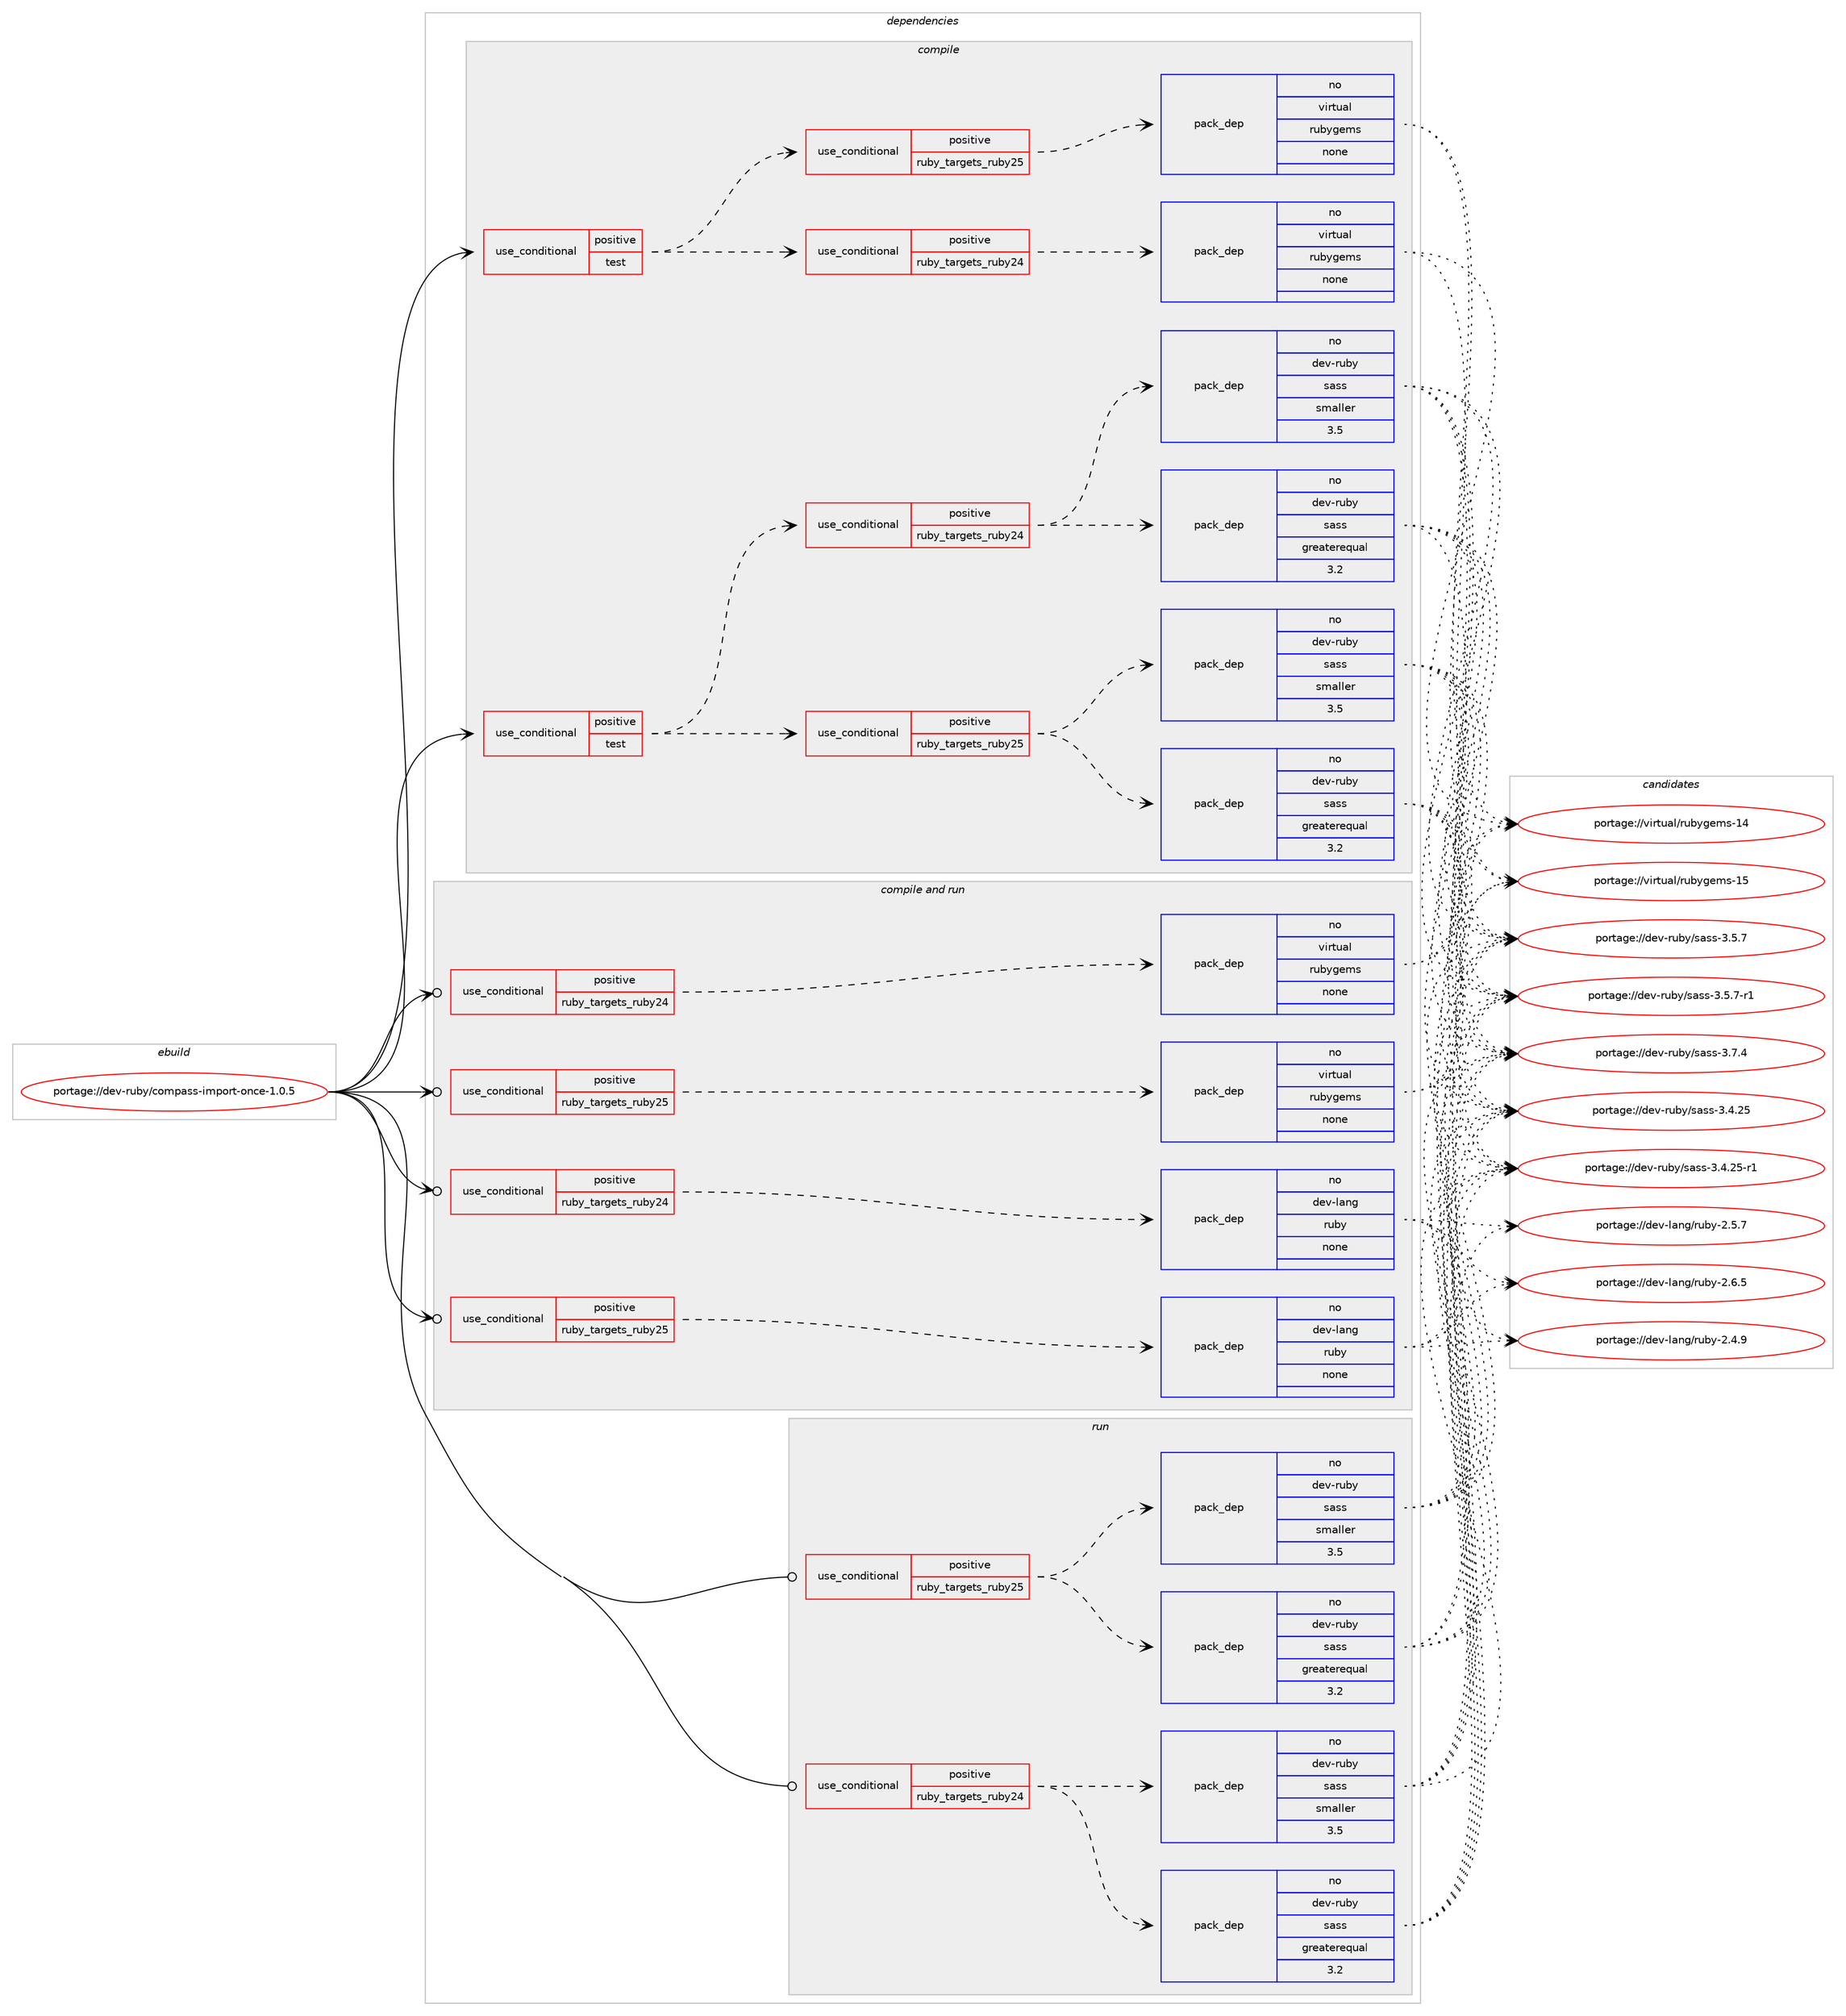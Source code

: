 digraph prolog {

# *************
# Graph options
# *************

newrank=true;
concentrate=true;
compound=true;
graph [rankdir=LR,fontname=Helvetica,fontsize=10,ranksep=1.5];#, ranksep=2.5, nodesep=0.2];
edge  [arrowhead=vee];
node  [fontname=Helvetica,fontsize=10];

# **********
# The ebuild
# **********

subgraph cluster_leftcol {
color=gray;
rank=same;
label=<<i>ebuild</i>>;
id [label="portage://dev-ruby/compass-import-once-1.0.5", color=red, width=4, href="../dev-ruby/compass-import-once-1.0.5.svg"];
}

# ****************
# The dependencies
# ****************

subgraph cluster_midcol {
color=gray;
label=<<i>dependencies</i>>;
subgraph cluster_compile {
fillcolor="#eeeeee";
style=filled;
label=<<i>compile</i>>;
subgraph cond49715 {
dependency216484 [label=<<TABLE BORDER="0" CELLBORDER="1" CELLSPACING="0" CELLPADDING="4"><TR><TD ROWSPAN="3" CELLPADDING="10">use_conditional</TD></TR><TR><TD>positive</TD></TR><TR><TD>test</TD></TR></TABLE>>, shape=none, color=red];
subgraph cond49716 {
dependency216485 [label=<<TABLE BORDER="0" CELLBORDER="1" CELLSPACING="0" CELLPADDING="4"><TR><TD ROWSPAN="3" CELLPADDING="10">use_conditional</TD></TR><TR><TD>positive</TD></TR><TR><TD>ruby_targets_ruby24</TD></TR></TABLE>>, shape=none, color=red];
subgraph pack163286 {
dependency216486 [label=<<TABLE BORDER="0" CELLBORDER="1" CELLSPACING="0" CELLPADDING="4" WIDTH="220"><TR><TD ROWSPAN="6" CELLPADDING="30">pack_dep</TD></TR><TR><TD WIDTH="110">no</TD></TR><TR><TD>dev-ruby</TD></TR><TR><TD>sass</TD></TR><TR><TD>greaterequal</TD></TR><TR><TD>3.2</TD></TR></TABLE>>, shape=none, color=blue];
}
dependency216485:e -> dependency216486:w [weight=20,style="dashed",arrowhead="vee"];
subgraph pack163287 {
dependency216487 [label=<<TABLE BORDER="0" CELLBORDER="1" CELLSPACING="0" CELLPADDING="4" WIDTH="220"><TR><TD ROWSPAN="6" CELLPADDING="30">pack_dep</TD></TR><TR><TD WIDTH="110">no</TD></TR><TR><TD>dev-ruby</TD></TR><TR><TD>sass</TD></TR><TR><TD>smaller</TD></TR><TR><TD>3.5</TD></TR></TABLE>>, shape=none, color=blue];
}
dependency216485:e -> dependency216487:w [weight=20,style="dashed",arrowhead="vee"];
}
dependency216484:e -> dependency216485:w [weight=20,style="dashed",arrowhead="vee"];
subgraph cond49717 {
dependency216488 [label=<<TABLE BORDER="0" CELLBORDER="1" CELLSPACING="0" CELLPADDING="4"><TR><TD ROWSPAN="3" CELLPADDING="10">use_conditional</TD></TR><TR><TD>positive</TD></TR><TR><TD>ruby_targets_ruby25</TD></TR></TABLE>>, shape=none, color=red];
subgraph pack163288 {
dependency216489 [label=<<TABLE BORDER="0" CELLBORDER="1" CELLSPACING="0" CELLPADDING="4" WIDTH="220"><TR><TD ROWSPAN="6" CELLPADDING="30">pack_dep</TD></TR><TR><TD WIDTH="110">no</TD></TR><TR><TD>dev-ruby</TD></TR><TR><TD>sass</TD></TR><TR><TD>greaterequal</TD></TR><TR><TD>3.2</TD></TR></TABLE>>, shape=none, color=blue];
}
dependency216488:e -> dependency216489:w [weight=20,style="dashed",arrowhead="vee"];
subgraph pack163289 {
dependency216490 [label=<<TABLE BORDER="0" CELLBORDER="1" CELLSPACING="0" CELLPADDING="4" WIDTH="220"><TR><TD ROWSPAN="6" CELLPADDING="30">pack_dep</TD></TR><TR><TD WIDTH="110">no</TD></TR><TR><TD>dev-ruby</TD></TR><TR><TD>sass</TD></TR><TR><TD>smaller</TD></TR><TR><TD>3.5</TD></TR></TABLE>>, shape=none, color=blue];
}
dependency216488:e -> dependency216490:w [weight=20,style="dashed",arrowhead="vee"];
}
dependency216484:e -> dependency216488:w [weight=20,style="dashed",arrowhead="vee"];
}
id:e -> dependency216484:w [weight=20,style="solid",arrowhead="vee"];
subgraph cond49718 {
dependency216491 [label=<<TABLE BORDER="0" CELLBORDER="1" CELLSPACING="0" CELLPADDING="4"><TR><TD ROWSPAN="3" CELLPADDING="10">use_conditional</TD></TR><TR><TD>positive</TD></TR><TR><TD>test</TD></TR></TABLE>>, shape=none, color=red];
subgraph cond49719 {
dependency216492 [label=<<TABLE BORDER="0" CELLBORDER="1" CELLSPACING="0" CELLPADDING="4"><TR><TD ROWSPAN="3" CELLPADDING="10">use_conditional</TD></TR><TR><TD>positive</TD></TR><TR><TD>ruby_targets_ruby24</TD></TR></TABLE>>, shape=none, color=red];
subgraph pack163290 {
dependency216493 [label=<<TABLE BORDER="0" CELLBORDER="1" CELLSPACING="0" CELLPADDING="4" WIDTH="220"><TR><TD ROWSPAN="6" CELLPADDING="30">pack_dep</TD></TR><TR><TD WIDTH="110">no</TD></TR><TR><TD>virtual</TD></TR><TR><TD>rubygems</TD></TR><TR><TD>none</TD></TR><TR><TD></TD></TR></TABLE>>, shape=none, color=blue];
}
dependency216492:e -> dependency216493:w [weight=20,style="dashed",arrowhead="vee"];
}
dependency216491:e -> dependency216492:w [weight=20,style="dashed",arrowhead="vee"];
subgraph cond49720 {
dependency216494 [label=<<TABLE BORDER="0" CELLBORDER="1" CELLSPACING="0" CELLPADDING="4"><TR><TD ROWSPAN="3" CELLPADDING="10">use_conditional</TD></TR><TR><TD>positive</TD></TR><TR><TD>ruby_targets_ruby25</TD></TR></TABLE>>, shape=none, color=red];
subgraph pack163291 {
dependency216495 [label=<<TABLE BORDER="0" CELLBORDER="1" CELLSPACING="0" CELLPADDING="4" WIDTH="220"><TR><TD ROWSPAN="6" CELLPADDING="30">pack_dep</TD></TR><TR><TD WIDTH="110">no</TD></TR><TR><TD>virtual</TD></TR><TR><TD>rubygems</TD></TR><TR><TD>none</TD></TR><TR><TD></TD></TR></TABLE>>, shape=none, color=blue];
}
dependency216494:e -> dependency216495:w [weight=20,style="dashed",arrowhead="vee"];
}
dependency216491:e -> dependency216494:w [weight=20,style="dashed",arrowhead="vee"];
}
id:e -> dependency216491:w [weight=20,style="solid",arrowhead="vee"];
}
subgraph cluster_compileandrun {
fillcolor="#eeeeee";
style=filled;
label=<<i>compile and run</i>>;
subgraph cond49721 {
dependency216496 [label=<<TABLE BORDER="0" CELLBORDER="1" CELLSPACING="0" CELLPADDING="4"><TR><TD ROWSPAN="3" CELLPADDING="10">use_conditional</TD></TR><TR><TD>positive</TD></TR><TR><TD>ruby_targets_ruby24</TD></TR></TABLE>>, shape=none, color=red];
subgraph pack163292 {
dependency216497 [label=<<TABLE BORDER="0" CELLBORDER="1" CELLSPACING="0" CELLPADDING="4" WIDTH="220"><TR><TD ROWSPAN="6" CELLPADDING="30">pack_dep</TD></TR><TR><TD WIDTH="110">no</TD></TR><TR><TD>dev-lang</TD></TR><TR><TD>ruby</TD></TR><TR><TD>none</TD></TR><TR><TD></TD></TR></TABLE>>, shape=none, color=blue];
}
dependency216496:e -> dependency216497:w [weight=20,style="dashed",arrowhead="vee"];
}
id:e -> dependency216496:w [weight=20,style="solid",arrowhead="odotvee"];
subgraph cond49722 {
dependency216498 [label=<<TABLE BORDER="0" CELLBORDER="1" CELLSPACING="0" CELLPADDING="4"><TR><TD ROWSPAN="3" CELLPADDING="10">use_conditional</TD></TR><TR><TD>positive</TD></TR><TR><TD>ruby_targets_ruby24</TD></TR></TABLE>>, shape=none, color=red];
subgraph pack163293 {
dependency216499 [label=<<TABLE BORDER="0" CELLBORDER="1" CELLSPACING="0" CELLPADDING="4" WIDTH="220"><TR><TD ROWSPAN="6" CELLPADDING="30">pack_dep</TD></TR><TR><TD WIDTH="110">no</TD></TR><TR><TD>virtual</TD></TR><TR><TD>rubygems</TD></TR><TR><TD>none</TD></TR><TR><TD></TD></TR></TABLE>>, shape=none, color=blue];
}
dependency216498:e -> dependency216499:w [weight=20,style="dashed",arrowhead="vee"];
}
id:e -> dependency216498:w [weight=20,style="solid",arrowhead="odotvee"];
subgraph cond49723 {
dependency216500 [label=<<TABLE BORDER="0" CELLBORDER="1" CELLSPACING="0" CELLPADDING="4"><TR><TD ROWSPAN="3" CELLPADDING="10">use_conditional</TD></TR><TR><TD>positive</TD></TR><TR><TD>ruby_targets_ruby25</TD></TR></TABLE>>, shape=none, color=red];
subgraph pack163294 {
dependency216501 [label=<<TABLE BORDER="0" CELLBORDER="1" CELLSPACING="0" CELLPADDING="4" WIDTH="220"><TR><TD ROWSPAN="6" CELLPADDING="30">pack_dep</TD></TR><TR><TD WIDTH="110">no</TD></TR><TR><TD>dev-lang</TD></TR><TR><TD>ruby</TD></TR><TR><TD>none</TD></TR><TR><TD></TD></TR></TABLE>>, shape=none, color=blue];
}
dependency216500:e -> dependency216501:w [weight=20,style="dashed",arrowhead="vee"];
}
id:e -> dependency216500:w [weight=20,style="solid",arrowhead="odotvee"];
subgraph cond49724 {
dependency216502 [label=<<TABLE BORDER="0" CELLBORDER="1" CELLSPACING="0" CELLPADDING="4"><TR><TD ROWSPAN="3" CELLPADDING="10">use_conditional</TD></TR><TR><TD>positive</TD></TR><TR><TD>ruby_targets_ruby25</TD></TR></TABLE>>, shape=none, color=red];
subgraph pack163295 {
dependency216503 [label=<<TABLE BORDER="0" CELLBORDER="1" CELLSPACING="0" CELLPADDING="4" WIDTH="220"><TR><TD ROWSPAN="6" CELLPADDING="30">pack_dep</TD></TR><TR><TD WIDTH="110">no</TD></TR><TR><TD>virtual</TD></TR><TR><TD>rubygems</TD></TR><TR><TD>none</TD></TR><TR><TD></TD></TR></TABLE>>, shape=none, color=blue];
}
dependency216502:e -> dependency216503:w [weight=20,style="dashed",arrowhead="vee"];
}
id:e -> dependency216502:w [weight=20,style="solid",arrowhead="odotvee"];
}
subgraph cluster_run {
fillcolor="#eeeeee";
style=filled;
label=<<i>run</i>>;
subgraph cond49725 {
dependency216504 [label=<<TABLE BORDER="0" CELLBORDER="1" CELLSPACING="0" CELLPADDING="4"><TR><TD ROWSPAN="3" CELLPADDING="10">use_conditional</TD></TR><TR><TD>positive</TD></TR><TR><TD>ruby_targets_ruby24</TD></TR></TABLE>>, shape=none, color=red];
subgraph pack163296 {
dependency216505 [label=<<TABLE BORDER="0" CELLBORDER="1" CELLSPACING="0" CELLPADDING="4" WIDTH="220"><TR><TD ROWSPAN="6" CELLPADDING="30">pack_dep</TD></TR><TR><TD WIDTH="110">no</TD></TR><TR><TD>dev-ruby</TD></TR><TR><TD>sass</TD></TR><TR><TD>greaterequal</TD></TR><TR><TD>3.2</TD></TR></TABLE>>, shape=none, color=blue];
}
dependency216504:e -> dependency216505:w [weight=20,style="dashed",arrowhead="vee"];
subgraph pack163297 {
dependency216506 [label=<<TABLE BORDER="0" CELLBORDER="1" CELLSPACING="0" CELLPADDING="4" WIDTH="220"><TR><TD ROWSPAN="6" CELLPADDING="30">pack_dep</TD></TR><TR><TD WIDTH="110">no</TD></TR><TR><TD>dev-ruby</TD></TR><TR><TD>sass</TD></TR><TR><TD>smaller</TD></TR><TR><TD>3.5</TD></TR></TABLE>>, shape=none, color=blue];
}
dependency216504:e -> dependency216506:w [weight=20,style="dashed",arrowhead="vee"];
}
id:e -> dependency216504:w [weight=20,style="solid",arrowhead="odot"];
subgraph cond49726 {
dependency216507 [label=<<TABLE BORDER="0" CELLBORDER="1" CELLSPACING="0" CELLPADDING="4"><TR><TD ROWSPAN="3" CELLPADDING="10">use_conditional</TD></TR><TR><TD>positive</TD></TR><TR><TD>ruby_targets_ruby25</TD></TR></TABLE>>, shape=none, color=red];
subgraph pack163298 {
dependency216508 [label=<<TABLE BORDER="0" CELLBORDER="1" CELLSPACING="0" CELLPADDING="4" WIDTH="220"><TR><TD ROWSPAN="6" CELLPADDING="30">pack_dep</TD></TR><TR><TD WIDTH="110">no</TD></TR><TR><TD>dev-ruby</TD></TR><TR><TD>sass</TD></TR><TR><TD>greaterequal</TD></TR><TR><TD>3.2</TD></TR></TABLE>>, shape=none, color=blue];
}
dependency216507:e -> dependency216508:w [weight=20,style="dashed",arrowhead="vee"];
subgraph pack163299 {
dependency216509 [label=<<TABLE BORDER="0" CELLBORDER="1" CELLSPACING="0" CELLPADDING="4" WIDTH="220"><TR><TD ROWSPAN="6" CELLPADDING="30">pack_dep</TD></TR><TR><TD WIDTH="110">no</TD></TR><TR><TD>dev-ruby</TD></TR><TR><TD>sass</TD></TR><TR><TD>smaller</TD></TR><TR><TD>3.5</TD></TR></TABLE>>, shape=none, color=blue];
}
dependency216507:e -> dependency216509:w [weight=20,style="dashed",arrowhead="vee"];
}
id:e -> dependency216507:w [weight=20,style="solid",arrowhead="odot"];
}
}

# **************
# The candidates
# **************

subgraph cluster_choices {
rank=same;
color=gray;
label=<<i>candidates</i>>;

subgraph choice163286 {
color=black;
nodesep=1;
choiceportage1001011184511411798121471159711511545514652465053 [label="portage://dev-ruby/sass-3.4.25", color=red, width=4,href="../dev-ruby/sass-3.4.25.svg"];
choiceportage10010111845114117981214711597115115455146524650534511449 [label="portage://dev-ruby/sass-3.4.25-r1", color=red, width=4,href="../dev-ruby/sass-3.4.25-r1.svg"];
choiceportage10010111845114117981214711597115115455146534655 [label="portage://dev-ruby/sass-3.5.7", color=red, width=4,href="../dev-ruby/sass-3.5.7.svg"];
choiceportage100101118451141179812147115971151154551465346554511449 [label="portage://dev-ruby/sass-3.5.7-r1", color=red, width=4,href="../dev-ruby/sass-3.5.7-r1.svg"];
choiceportage10010111845114117981214711597115115455146554652 [label="portage://dev-ruby/sass-3.7.4", color=red, width=4,href="../dev-ruby/sass-3.7.4.svg"];
dependency216486:e -> choiceportage1001011184511411798121471159711511545514652465053:w [style=dotted,weight="100"];
dependency216486:e -> choiceportage10010111845114117981214711597115115455146524650534511449:w [style=dotted,weight="100"];
dependency216486:e -> choiceportage10010111845114117981214711597115115455146534655:w [style=dotted,weight="100"];
dependency216486:e -> choiceportage100101118451141179812147115971151154551465346554511449:w [style=dotted,weight="100"];
dependency216486:e -> choiceportage10010111845114117981214711597115115455146554652:w [style=dotted,weight="100"];
}
subgraph choice163287 {
color=black;
nodesep=1;
choiceportage1001011184511411798121471159711511545514652465053 [label="portage://dev-ruby/sass-3.4.25", color=red, width=4,href="../dev-ruby/sass-3.4.25.svg"];
choiceportage10010111845114117981214711597115115455146524650534511449 [label="portage://dev-ruby/sass-3.4.25-r1", color=red, width=4,href="../dev-ruby/sass-3.4.25-r1.svg"];
choiceportage10010111845114117981214711597115115455146534655 [label="portage://dev-ruby/sass-3.5.7", color=red, width=4,href="../dev-ruby/sass-3.5.7.svg"];
choiceportage100101118451141179812147115971151154551465346554511449 [label="portage://dev-ruby/sass-3.5.7-r1", color=red, width=4,href="../dev-ruby/sass-3.5.7-r1.svg"];
choiceportage10010111845114117981214711597115115455146554652 [label="portage://dev-ruby/sass-3.7.4", color=red, width=4,href="../dev-ruby/sass-3.7.4.svg"];
dependency216487:e -> choiceportage1001011184511411798121471159711511545514652465053:w [style=dotted,weight="100"];
dependency216487:e -> choiceportage10010111845114117981214711597115115455146524650534511449:w [style=dotted,weight="100"];
dependency216487:e -> choiceportage10010111845114117981214711597115115455146534655:w [style=dotted,weight="100"];
dependency216487:e -> choiceportage100101118451141179812147115971151154551465346554511449:w [style=dotted,weight="100"];
dependency216487:e -> choiceportage10010111845114117981214711597115115455146554652:w [style=dotted,weight="100"];
}
subgraph choice163288 {
color=black;
nodesep=1;
choiceportage1001011184511411798121471159711511545514652465053 [label="portage://dev-ruby/sass-3.4.25", color=red, width=4,href="../dev-ruby/sass-3.4.25.svg"];
choiceportage10010111845114117981214711597115115455146524650534511449 [label="portage://dev-ruby/sass-3.4.25-r1", color=red, width=4,href="../dev-ruby/sass-3.4.25-r1.svg"];
choiceportage10010111845114117981214711597115115455146534655 [label="portage://dev-ruby/sass-3.5.7", color=red, width=4,href="../dev-ruby/sass-3.5.7.svg"];
choiceportage100101118451141179812147115971151154551465346554511449 [label="portage://dev-ruby/sass-3.5.7-r1", color=red, width=4,href="../dev-ruby/sass-3.5.7-r1.svg"];
choiceportage10010111845114117981214711597115115455146554652 [label="portage://dev-ruby/sass-3.7.4", color=red, width=4,href="../dev-ruby/sass-3.7.4.svg"];
dependency216489:e -> choiceportage1001011184511411798121471159711511545514652465053:w [style=dotted,weight="100"];
dependency216489:e -> choiceportage10010111845114117981214711597115115455146524650534511449:w [style=dotted,weight="100"];
dependency216489:e -> choiceportage10010111845114117981214711597115115455146534655:w [style=dotted,weight="100"];
dependency216489:e -> choiceportage100101118451141179812147115971151154551465346554511449:w [style=dotted,weight="100"];
dependency216489:e -> choiceportage10010111845114117981214711597115115455146554652:w [style=dotted,weight="100"];
}
subgraph choice163289 {
color=black;
nodesep=1;
choiceportage1001011184511411798121471159711511545514652465053 [label="portage://dev-ruby/sass-3.4.25", color=red, width=4,href="../dev-ruby/sass-3.4.25.svg"];
choiceportage10010111845114117981214711597115115455146524650534511449 [label="portage://dev-ruby/sass-3.4.25-r1", color=red, width=4,href="../dev-ruby/sass-3.4.25-r1.svg"];
choiceportage10010111845114117981214711597115115455146534655 [label="portage://dev-ruby/sass-3.5.7", color=red, width=4,href="../dev-ruby/sass-3.5.7.svg"];
choiceportage100101118451141179812147115971151154551465346554511449 [label="portage://dev-ruby/sass-3.5.7-r1", color=red, width=4,href="../dev-ruby/sass-3.5.7-r1.svg"];
choiceportage10010111845114117981214711597115115455146554652 [label="portage://dev-ruby/sass-3.7.4", color=red, width=4,href="../dev-ruby/sass-3.7.4.svg"];
dependency216490:e -> choiceportage1001011184511411798121471159711511545514652465053:w [style=dotted,weight="100"];
dependency216490:e -> choiceportage10010111845114117981214711597115115455146524650534511449:w [style=dotted,weight="100"];
dependency216490:e -> choiceportage10010111845114117981214711597115115455146534655:w [style=dotted,weight="100"];
dependency216490:e -> choiceportage100101118451141179812147115971151154551465346554511449:w [style=dotted,weight="100"];
dependency216490:e -> choiceportage10010111845114117981214711597115115455146554652:w [style=dotted,weight="100"];
}
subgraph choice163290 {
color=black;
nodesep=1;
choiceportage118105114116117971084711411798121103101109115454952 [label="portage://virtual/rubygems-14", color=red, width=4,href="../virtual/rubygems-14.svg"];
choiceportage118105114116117971084711411798121103101109115454953 [label="portage://virtual/rubygems-15", color=red, width=4,href="../virtual/rubygems-15.svg"];
dependency216493:e -> choiceportage118105114116117971084711411798121103101109115454952:w [style=dotted,weight="100"];
dependency216493:e -> choiceportage118105114116117971084711411798121103101109115454953:w [style=dotted,weight="100"];
}
subgraph choice163291 {
color=black;
nodesep=1;
choiceportage118105114116117971084711411798121103101109115454952 [label="portage://virtual/rubygems-14", color=red, width=4,href="../virtual/rubygems-14.svg"];
choiceportage118105114116117971084711411798121103101109115454953 [label="portage://virtual/rubygems-15", color=red, width=4,href="../virtual/rubygems-15.svg"];
dependency216495:e -> choiceportage118105114116117971084711411798121103101109115454952:w [style=dotted,weight="100"];
dependency216495:e -> choiceportage118105114116117971084711411798121103101109115454953:w [style=dotted,weight="100"];
}
subgraph choice163292 {
color=black;
nodesep=1;
choiceportage10010111845108971101034711411798121455046524657 [label="portage://dev-lang/ruby-2.4.9", color=red, width=4,href="../dev-lang/ruby-2.4.9.svg"];
choiceportage10010111845108971101034711411798121455046534655 [label="portage://dev-lang/ruby-2.5.7", color=red, width=4,href="../dev-lang/ruby-2.5.7.svg"];
choiceportage10010111845108971101034711411798121455046544653 [label="portage://dev-lang/ruby-2.6.5", color=red, width=4,href="../dev-lang/ruby-2.6.5.svg"];
dependency216497:e -> choiceportage10010111845108971101034711411798121455046524657:w [style=dotted,weight="100"];
dependency216497:e -> choiceportage10010111845108971101034711411798121455046534655:w [style=dotted,weight="100"];
dependency216497:e -> choiceportage10010111845108971101034711411798121455046544653:w [style=dotted,weight="100"];
}
subgraph choice163293 {
color=black;
nodesep=1;
choiceportage118105114116117971084711411798121103101109115454952 [label="portage://virtual/rubygems-14", color=red, width=4,href="../virtual/rubygems-14.svg"];
choiceportage118105114116117971084711411798121103101109115454953 [label="portage://virtual/rubygems-15", color=red, width=4,href="../virtual/rubygems-15.svg"];
dependency216499:e -> choiceportage118105114116117971084711411798121103101109115454952:w [style=dotted,weight="100"];
dependency216499:e -> choiceportage118105114116117971084711411798121103101109115454953:w [style=dotted,weight="100"];
}
subgraph choice163294 {
color=black;
nodesep=1;
choiceportage10010111845108971101034711411798121455046524657 [label="portage://dev-lang/ruby-2.4.9", color=red, width=4,href="../dev-lang/ruby-2.4.9.svg"];
choiceportage10010111845108971101034711411798121455046534655 [label="portage://dev-lang/ruby-2.5.7", color=red, width=4,href="../dev-lang/ruby-2.5.7.svg"];
choiceportage10010111845108971101034711411798121455046544653 [label="portage://dev-lang/ruby-2.6.5", color=red, width=4,href="../dev-lang/ruby-2.6.5.svg"];
dependency216501:e -> choiceportage10010111845108971101034711411798121455046524657:w [style=dotted,weight="100"];
dependency216501:e -> choiceportage10010111845108971101034711411798121455046534655:w [style=dotted,weight="100"];
dependency216501:e -> choiceportage10010111845108971101034711411798121455046544653:w [style=dotted,weight="100"];
}
subgraph choice163295 {
color=black;
nodesep=1;
choiceportage118105114116117971084711411798121103101109115454952 [label="portage://virtual/rubygems-14", color=red, width=4,href="../virtual/rubygems-14.svg"];
choiceportage118105114116117971084711411798121103101109115454953 [label="portage://virtual/rubygems-15", color=red, width=4,href="../virtual/rubygems-15.svg"];
dependency216503:e -> choiceportage118105114116117971084711411798121103101109115454952:w [style=dotted,weight="100"];
dependency216503:e -> choiceportage118105114116117971084711411798121103101109115454953:w [style=dotted,weight="100"];
}
subgraph choice163296 {
color=black;
nodesep=1;
choiceportage1001011184511411798121471159711511545514652465053 [label="portage://dev-ruby/sass-3.4.25", color=red, width=4,href="../dev-ruby/sass-3.4.25.svg"];
choiceportage10010111845114117981214711597115115455146524650534511449 [label="portage://dev-ruby/sass-3.4.25-r1", color=red, width=4,href="../dev-ruby/sass-3.4.25-r1.svg"];
choiceportage10010111845114117981214711597115115455146534655 [label="portage://dev-ruby/sass-3.5.7", color=red, width=4,href="../dev-ruby/sass-3.5.7.svg"];
choiceportage100101118451141179812147115971151154551465346554511449 [label="portage://dev-ruby/sass-3.5.7-r1", color=red, width=4,href="../dev-ruby/sass-3.5.7-r1.svg"];
choiceportage10010111845114117981214711597115115455146554652 [label="portage://dev-ruby/sass-3.7.4", color=red, width=4,href="../dev-ruby/sass-3.7.4.svg"];
dependency216505:e -> choiceportage1001011184511411798121471159711511545514652465053:w [style=dotted,weight="100"];
dependency216505:e -> choiceportage10010111845114117981214711597115115455146524650534511449:w [style=dotted,weight="100"];
dependency216505:e -> choiceportage10010111845114117981214711597115115455146534655:w [style=dotted,weight="100"];
dependency216505:e -> choiceportage100101118451141179812147115971151154551465346554511449:w [style=dotted,weight="100"];
dependency216505:e -> choiceportage10010111845114117981214711597115115455146554652:w [style=dotted,weight="100"];
}
subgraph choice163297 {
color=black;
nodesep=1;
choiceportage1001011184511411798121471159711511545514652465053 [label="portage://dev-ruby/sass-3.4.25", color=red, width=4,href="../dev-ruby/sass-3.4.25.svg"];
choiceportage10010111845114117981214711597115115455146524650534511449 [label="portage://dev-ruby/sass-3.4.25-r1", color=red, width=4,href="../dev-ruby/sass-3.4.25-r1.svg"];
choiceportage10010111845114117981214711597115115455146534655 [label="portage://dev-ruby/sass-3.5.7", color=red, width=4,href="../dev-ruby/sass-3.5.7.svg"];
choiceportage100101118451141179812147115971151154551465346554511449 [label="portage://dev-ruby/sass-3.5.7-r1", color=red, width=4,href="../dev-ruby/sass-3.5.7-r1.svg"];
choiceportage10010111845114117981214711597115115455146554652 [label="portage://dev-ruby/sass-3.7.4", color=red, width=4,href="../dev-ruby/sass-3.7.4.svg"];
dependency216506:e -> choiceportage1001011184511411798121471159711511545514652465053:w [style=dotted,weight="100"];
dependency216506:e -> choiceportage10010111845114117981214711597115115455146524650534511449:w [style=dotted,weight="100"];
dependency216506:e -> choiceportage10010111845114117981214711597115115455146534655:w [style=dotted,weight="100"];
dependency216506:e -> choiceportage100101118451141179812147115971151154551465346554511449:w [style=dotted,weight="100"];
dependency216506:e -> choiceportage10010111845114117981214711597115115455146554652:w [style=dotted,weight="100"];
}
subgraph choice163298 {
color=black;
nodesep=1;
choiceportage1001011184511411798121471159711511545514652465053 [label="portage://dev-ruby/sass-3.4.25", color=red, width=4,href="../dev-ruby/sass-3.4.25.svg"];
choiceportage10010111845114117981214711597115115455146524650534511449 [label="portage://dev-ruby/sass-3.4.25-r1", color=red, width=4,href="../dev-ruby/sass-3.4.25-r1.svg"];
choiceportage10010111845114117981214711597115115455146534655 [label="portage://dev-ruby/sass-3.5.7", color=red, width=4,href="../dev-ruby/sass-3.5.7.svg"];
choiceportage100101118451141179812147115971151154551465346554511449 [label="portage://dev-ruby/sass-3.5.7-r1", color=red, width=4,href="../dev-ruby/sass-3.5.7-r1.svg"];
choiceportage10010111845114117981214711597115115455146554652 [label="portage://dev-ruby/sass-3.7.4", color=red, width=4,href="../dev-ruby/sass-3.7.4.svg"];
dependency216508:e -> choiceportage1001011184511411798121471159711511545514652465053:w [style=dotted,weight="100"];
dependency216508:e -> choiceportage10010111845114117981214711597115115455146524650534511449:w [style=dotted,weight="100"];
dependency216508:e -> choiceportage10010111845114117981214711597115115455146534655:w [style=dotted,weight="100"];
dependency216508:e -> choiceportage100101118451141179812147115971151154551465346554511449:w [style=dotted,weight="100"];
dependency216508:e -> choiceportage10010111845114117981214711597115115455146554652:w [style=dotted,weight="100"];
}
subgraph choice163299 {
color=black;
nodesep=1;
choiceportage1001011184511411798121471159711511545514652465053 [label="portage://dev-ruby/sass-3.4.25", color=red, width=4,href="../dev-ruby/sass-3.4.25.svg"];
choiceportage10010111845114117981214711597115115455146524650534511449 [label="portage://dev-ruby/sass-3.4.25-r1", color=red, width=4,href="../dev-ruby/sass-3.4.25-r1.svg"];
choiceportage10010111845114117981214711597115115455146534655 [label="portage://dev-ruby/sass-3.5.7", color=red, width=4,href="../dev-ruby/sass-3.5.7.svg"];
choiceportage100101118451141179812147115971151154551465346554511449 [label="portage://dev-ruby/sass-3.5.7-r1", color=red, width=4,href="../dev-ruby/sass-3.5.7-r1.svg"];
choiceportage10010111845114117981214711597115115455146554652 [label="portage://dev-ruby/sass-3.7.4", color=red, width=4,href="../dev-ruby/sass-3.7.4.svg"];
dependency216509:e -> choiceportage1001011184511411798121471159711511545514652465053:w [style=dotted,weight="100"];
dependency216509:e -> choiceportage10010111845114117981214711597115115455146524650534511449:w [style=dotted,weight="100"];
dependency216509:e -> choiceportage10010111845114117981214711597115115455146534655:w [style=dotted,weight="100"];
dependency216509:e -> choiceportage100101118451141179812147115971151154551465346554511449:w [style=dotted,weight="100"];
dependency216509:e -> choiceportage10010111845114117981214711597115115455146554652:w [style=dotted,weight="100"];
}
}

}
